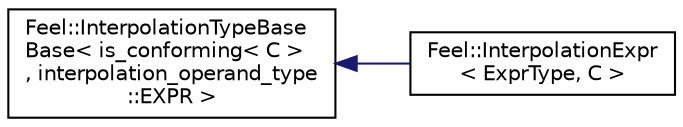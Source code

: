 digraph "Graphical Class Hierarchy"
{
 // LATEX_PDF_SIZE
  edge [fontname="Helvetica",fontsize="10",labelfontname="Helvetica",labelfontsize="10"];
  node [fontname="Helvetica",fontsize="10",shape=record];
  rankdir="LR";
  Node0 [label="Feel::InterpolationTypeBase\lBase\< is_conforming\< C \>\l, interpolation_operand_type\l::EXPR \>",height=0.2,width=0.4,color="black", fillcolor="white", style="filled",URL="$classFeel_1_1InterpolationTypeBaseBase.html",tooltip=" "];
  Node0 -> Node1 [dir="back",color="midnightblue",fontsize="10",style="solid",fontname="Helvetica"];
  Node1 [label="Feel::InterpolationExpr\l\< ExprType, C \>",height=0.2,width=0.4,color="black", fillcolor="white", style="filled",URL="$structFeel_1_1InterpolationExpr.html",tooltip=" "];
}
